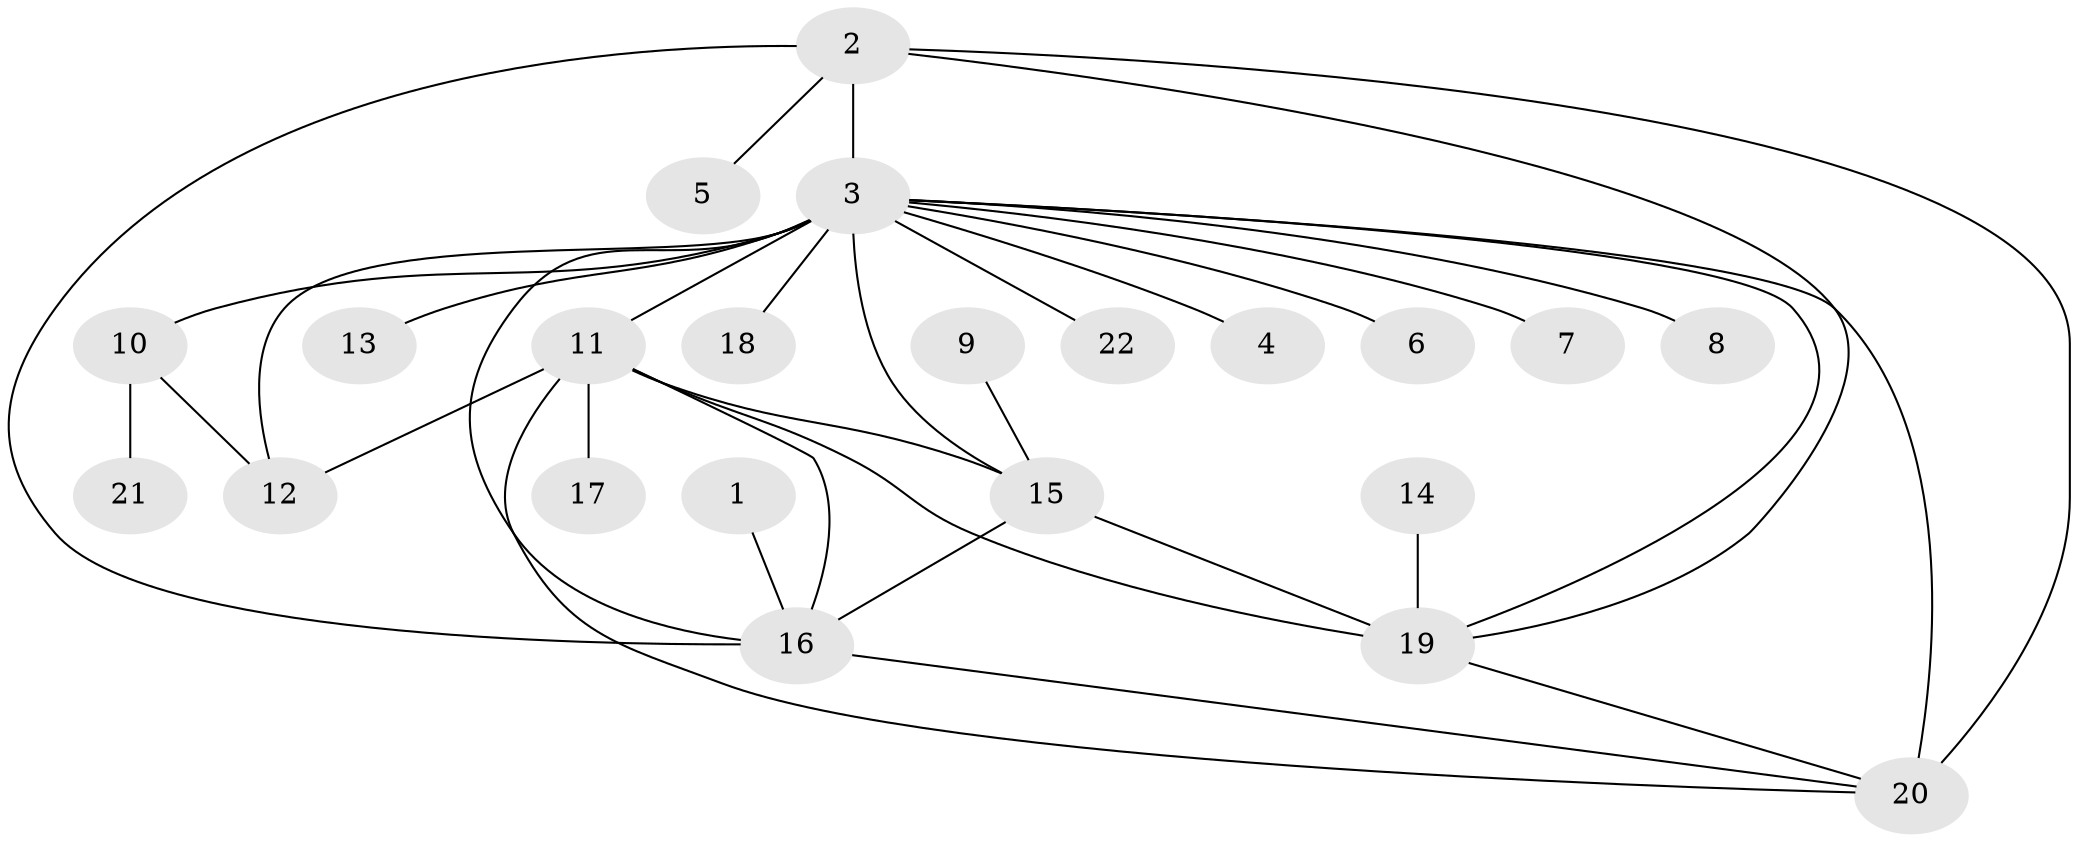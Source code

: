 // original degree distribution, {29: 0.013888888888888888, 1: 0.4583333333333333, 6: 0.05555555555555555, 4: 0.027777777777777776, 11: 0.013888888888888888, 5: 0.05555555555555555, 7: 0.027777777777777776, 2: 0.2361111111111111, 3: 0.09722222222222222, 8: 0.013888888888888888}
// Generated by graph-tools (version 1.1) at 2025/36/03/04/25 23:36:52]
// undirected, 22 vertices, 34 edges
graph export_dot {
  node [color=gray90,style=filled];
  1;
  2;
  3;
  4;
  5;
  6;
  7;
  8;
  9;
  10;
  11;
  12;
  13;
  14;
  15;
  16;
  17;
  18;
  19;
  20;
  21;
  22;
  1 -- 16 [weight=1.0];
  2 -- 3 [weight=1.0];
  2 -- 5 [weight=1.0];
  2 -- 16 [weight=1.0];
  2 -- 19 [weight=1.0];
  2 -- 20 [weight=1.0];
  3 -- 4 [weight=1.0];
  3 -- 6 [weight=1.0];
  3 -- 7 [weight=1.0];
  3 -- 8 [weight=1.0];
  3 -- 10 [weight=2.0];
  3 -- 11 [weight=2.0];
  3 -- 12 [weight=1.0];
  3 -- 13 [weight=2.0];
  3 -- 15 [weight=2.0];
  3 -- 16 [weight=1.0];
  3 -- 18 [weight=1.0];
  3 -- 19 [weight=1.0];
  3 -- 20 [weight=3.0];
  3 -- 22 [weight=1.0];
  9 -- 15 [weight=1.0];
  10 -- 12 [weight=1.0];
  10 -- 21 [weight=1.0];
  11 -- 12 [weight=1.0];
  11 -- 15 [weight=2.0];
  11 -- 16 [weight=1.0];
  11 -- 17 [weight=1.0];
  11 -- 19 [weight=2.0];
  11 -- 20 [weight=1.0];
  14 -- 19 [weight=1.0];
  15 -- 16 [weight=1.0];
  15 -- 19 [weight=1.0];
  16 -- 20 [weight=1.0];
  19 -- 20 [weight=1.0];
}
